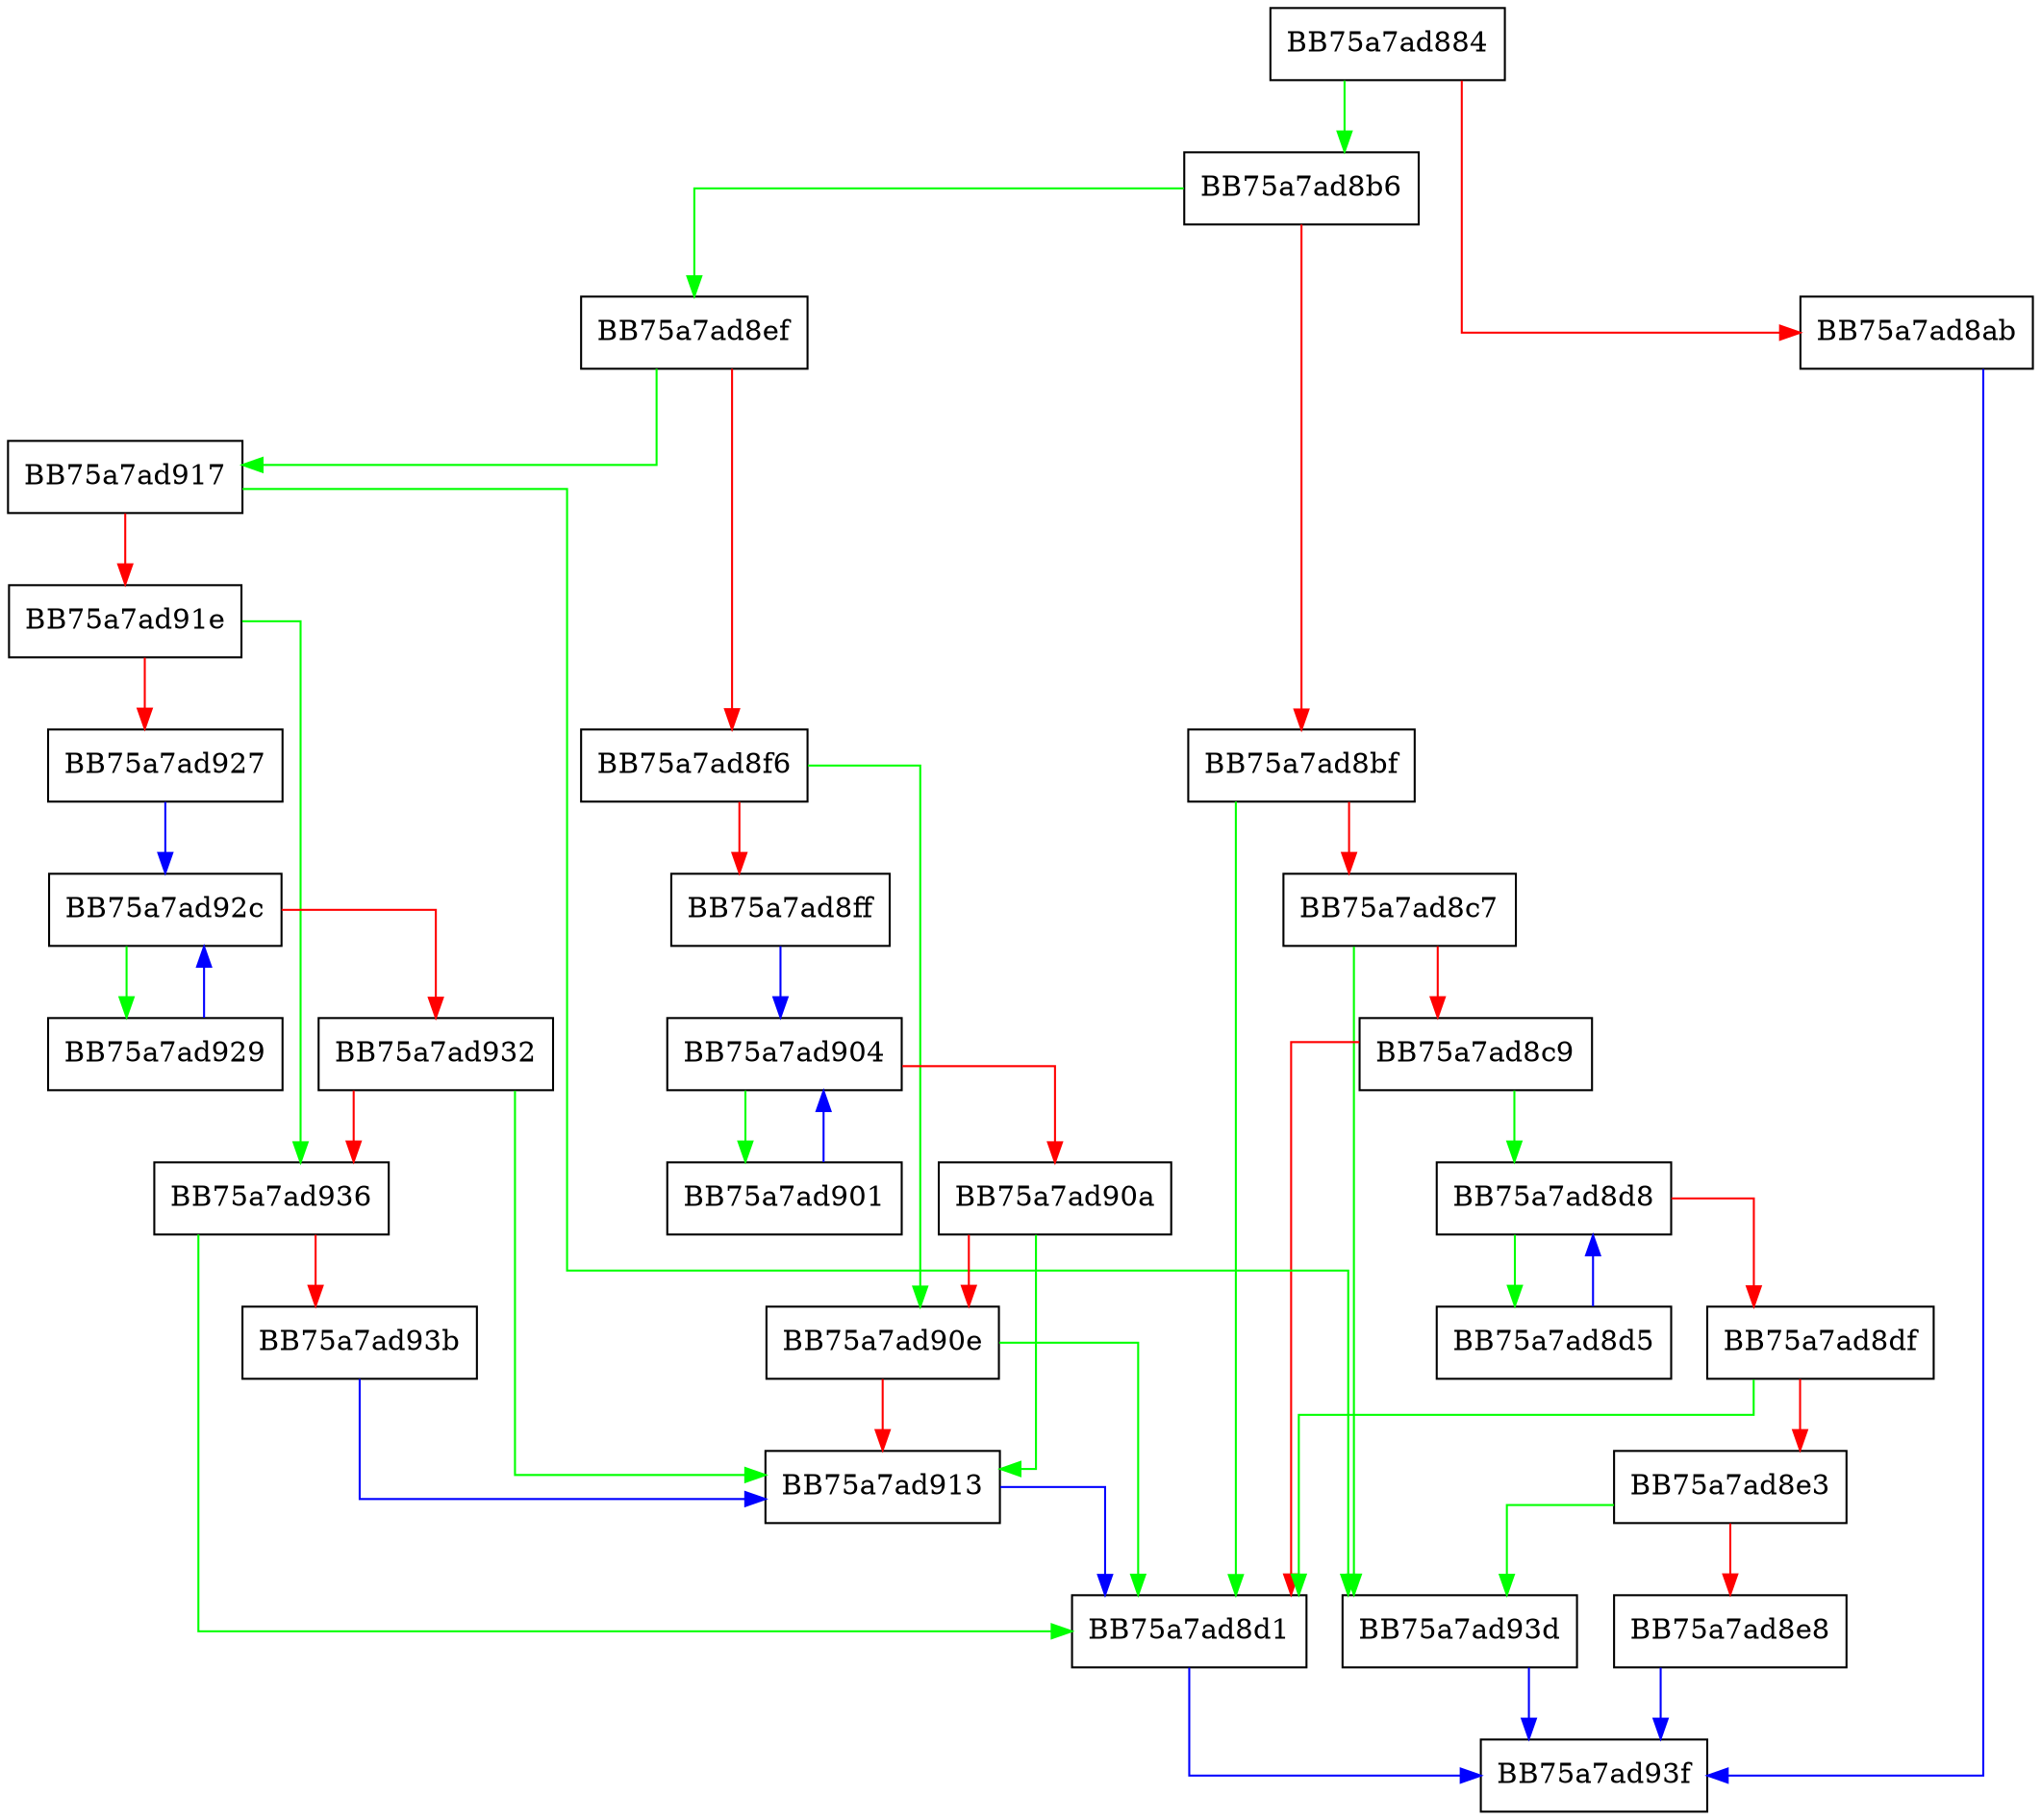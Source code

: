 digraph should_round_up {
  node [shape="box"];
  graph [splines=ortho];
  BB75a7ad884 -> BB75a7ad8b6 [color="green"];
  BB75a7ad884 -> BB75a7ad8ab [color="red"];
  BB75a7ad8ab -> BB75a7ad93f [color="blue"];
  BB75a7ad8b6 -> BB75a7ad8ef [color="green"];
  BB75a7ad8b6 -> BB75a7ad8bf [color="red"];
  BB75a7ad8bf -> BB75a7ad8d1 [color="green"];
  BB75a7ad8bf -> BB75a7ad8c7 [color="red"];
  BB75a7ad8c7 -> BB75a7ad93d [color="green"];
  BB75a7ad8c7 -> BB75a7ad8c9 [color="red"];
  BB75a7ad8c9 -> BB75a7ad8d8 [color="green"];
  BB75a7ad8c9 -> BB75a7ad8d1 [color="red"];
  BB75a7ad8d1 -> BB75a7ad93f [color="blue"];
  BB75a7ad8d5 -> BB75a7ad8d8 [color="blue"];
  BB75a7ad8d8 -> BB75a7ad8d5 [color="green"];
  BB75a7ad8d8 -> BB75a7ad8df [color="red"];
  BB75a7ad8df -> BB75a7ad8d1 [color="green"];
  BB75a7ad8df -> BB75a7ad8e3 [color="red"];
  BB75a7ad8e3 -> BB75a7ad93d [color="green"];
  BB75a7ad8e3 -> BB75a7ad8e8 [color="red"];
  BB75a7ad8e8 -> BB75a7ad93f [color="blue"];
  BB75a7ad8ef -> BB75a7ad917 [color="green"];
  BB75a7ad8ef -> BB75a7ad8f6 [color="red"];
  BB75a7ad8f6 -> BB75a7ad90e [color="green"];
  BB75a7ad8f6 -> BB75a7ad8ff [color="red"];
  BB75a7ad8ff -> BB75a7ad904 [color="blue"];
  BB75a7ad901 -> BB75a7ad904 [color="blue"];
  BB75a7ad904 -> BB75a7ad901 [color="green"];
  BB75a7ad904 -> BB75a7ad90a [color="red"];
  BB75a7ad90a -> BB75a7ad913 [color="green"];
  BB75a7ad90a -> BB75a7ad90e [color="red"];
  BB75a7ad90e -> BB75a7ad8d1 [color="green"];
  BB75a7ad90e -> BB75a7ad913 [color="red"];
  BB75a7ad913 -> BB75a7ad8d1 [color="blue"];
  BB75a7ad917 -> BB75a7ad93d [color="green"];
  BB75a7ad917 -> BB75a7ad91e [color="red"];
  BB75a7ad91e -> BB75a7ad936 [color="green"];
  BB75a7ad91e -> BB75a7ad927 [color="red"];
  BB75a7ad927 -> BB75a7ad92c [color="blue"];
  BB75a7ad929 -> BB75a7ad92c [color="blue"];
  BB75a7ad92c -> BB75a7ad929 [color="green"];
  BB75a7ad92c -> BB75a7ad932 [color="red"];
  BB75a7ad932 -> BB75a7ad913 [color="green"];
  BB75a7ad932 -> BB75a7ad936 [color="red"];
  BB75a7ad936 -> BB75a7ad8d1 [color="green"];
  BB75a7ad936 -> BB75a7ad93b [color="red"];
  BB75a7ad93b -> BB75a7ad913 [color="blue"];
  BB75a7ad93d -> BB75a7ad93f [color="blue"];
}